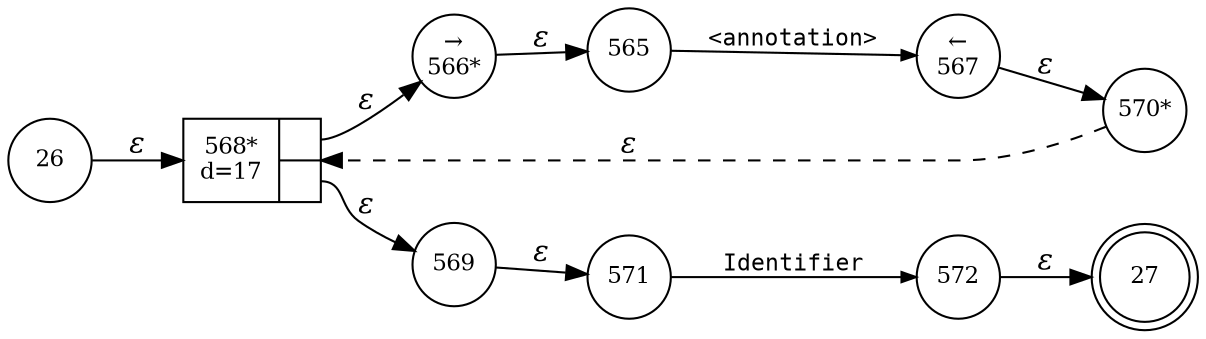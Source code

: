 digraph ATN {
rankdir=LR;
s27[fontsize=11, label="27", shape=doublecircle, fixedsize=true, width=.6];
s565[fontsize=11,label="565", shape=circle, fixedsize=true, width=.55, peripheries=1];
s566[fontsize=11,label="&rarr;\n566*", shape=circle, fixedsize=true, width=.55, peripheries=1];
s567[fontsize=11,label="&larr;\n567", shape=circle, fixedsize=true, width=.55, peripheries=1];
s568[fontsize=11,label="{568*\nd=17|{<p0>|<p1>}}", shape=record, fixedsize=false, peripheries=1];
s569[fontsize=11,label="569", shape=circle, fixedsize=true, width=.55, peripheries=1];
s26[fontsize=11,label="26", shape=circle, fixedsize=true, width=.55, peripheries=1];
s570[fontsize=11,label="570*", shape=circle, fixedsize=true, width=.55, peripheries=1];
s571[fontsize=11,label="571", shape=circle, fixedsize=true, width=.55, peripheries=1];
s572[fontsize=11,label="572", shape=circle, fixedsize=true, width=.55, peripheries=1];
s26 -> s568 [fontname="Times-Italic", label="&epsilon;"];
s568:p0 -> s566 [fontname="Times-Italic", label="&epsilon;"];
s568:p1 -> s569 [fontname="Times-Italic", label="&epsilon;"];
s566 -> s565 [fontname="Times-Italic", label="&epsilon;"];
s569 -> s571 [fontname="Times-Italic", label="&epsilon;"];
s565 -> s567 [fontsize=11, fontname="Courier", arrowsize=.7, label = "<annotation>", arrowhead = normal];
s571 -> s572 [fontsize=11, fontname="Courier", arrowsize=.7, label = "Identifier", arrowhead = normal];
s567 -> s570 [fontname="Times-Italic", label="&epsilon;"];
s572 -> s27 [fontname="Times-Italic", label="&epsilon;"];
s570 -> s568 [fontname="Times-Italic", label="&epsilon;", style="dashed"];
}